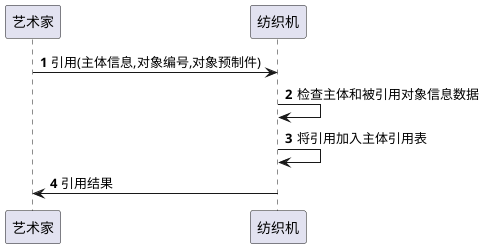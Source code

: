 @startuml
'https://plantuml.com/sequence-diagram

autonumber

艺术家 -> 纺织机: 引用(主体信息,对象编号,对象预制件)
纺织机->纺织机: 检查主体和被引用对象信息数据
纺织机->纺织机: 将引用加入主体引用表
纺织机->艺术家: 引用结果
@enduml